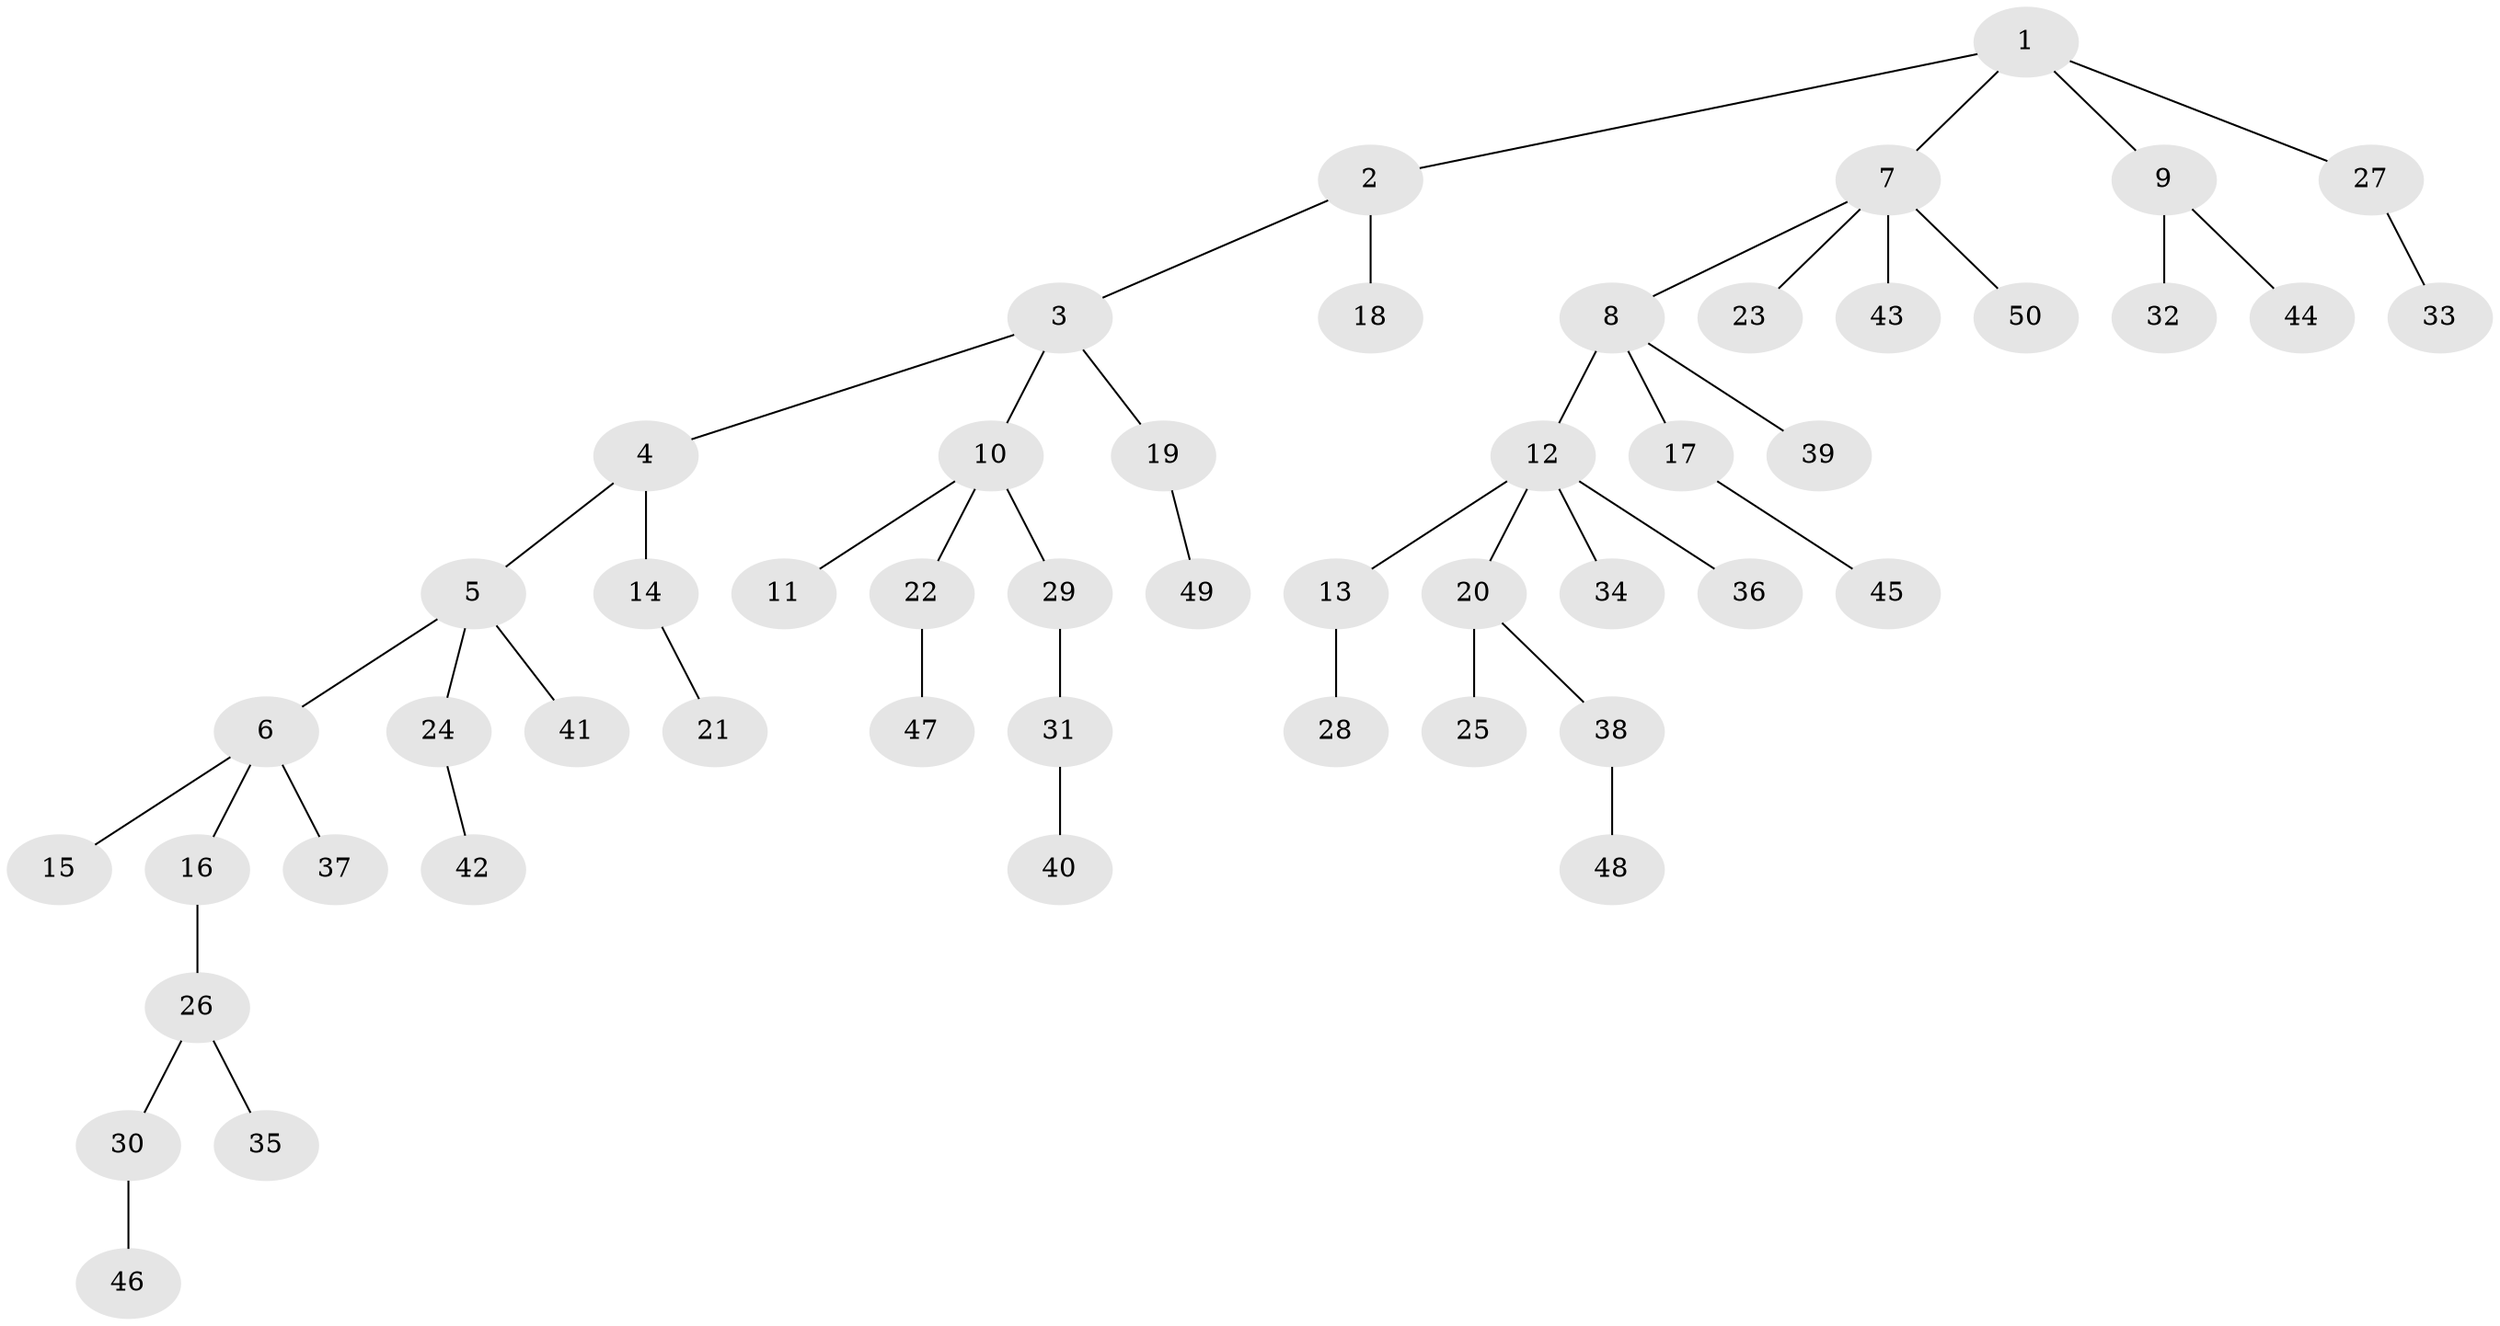 // coarse degree distribution, {4: 0.0625, 5: 0.03125, 3: 0.125, 6: 0.0625, 2: 0.0625, 1: 0.65625}
// Generated by graph-tools (version 1.1) at 2025/42/03/06/25 10:42:03]
// undirected, 50 vertices, 49 edges
graph export_dot {
graph [start="1"]
  node [color=gray90,style=filled];
  1;
  2;
  3;
  4;
  5;
  6;
  7;
  8;
  9;
  10;
  11;
  12;
  13;
  14;
  15;
  16;
  17;
  18;
  19;
  20;
  21;
  22;
  23;
  24;
  25;
  26;
  27;
  28;
  29;
  30;
  31;
  32;
  33;
  34;
  35;
  36;
  37;
  38;
  39;
  40;
  41;
  42;
  43;
  44;
  45;
  46;
  47;
  48;
  49;
  50;
  1 -- 2;
  1 -- 7;
  1 -- 9;
  1 -- 27;
  2 -- 3;
  2 -- 18;
  3 -- 4;
  3 -- 10;
  3 -- 19;
  4 -- 5;
  4 -- 14;
  5 -- 6;
  5 -- 24;
  5 -- 41;
  6 -- 15;
  6 -- 16;
  6 -- 37;
  7 -- 8;
  7 -- 23;
  7 -- 43;
  7 -- 50;
  8 -- 12;
  8 -- 17;
  8 -- 39;
  9 -- 32;
  9 -- 44;
  10 -- 11;
  10 -- 22;
  10 -- 29;
  12 -- 13;
  12 -- 20;
  12 -- 34;
  12 -- 36;
  13 -- 28;
  14 -- 21;
  16 -- 26;
  17 -- 45;
  19 -- 49;
  20 -- 25;
  20 -- 38;
  22 -- 47;
  24 -- 42;
  26 -- 30;
  26 -- 35;
  27 -- 33;
  29 -- 31;
  30 -- 46;
  31 -- 40;
  38 -- 48;
}
